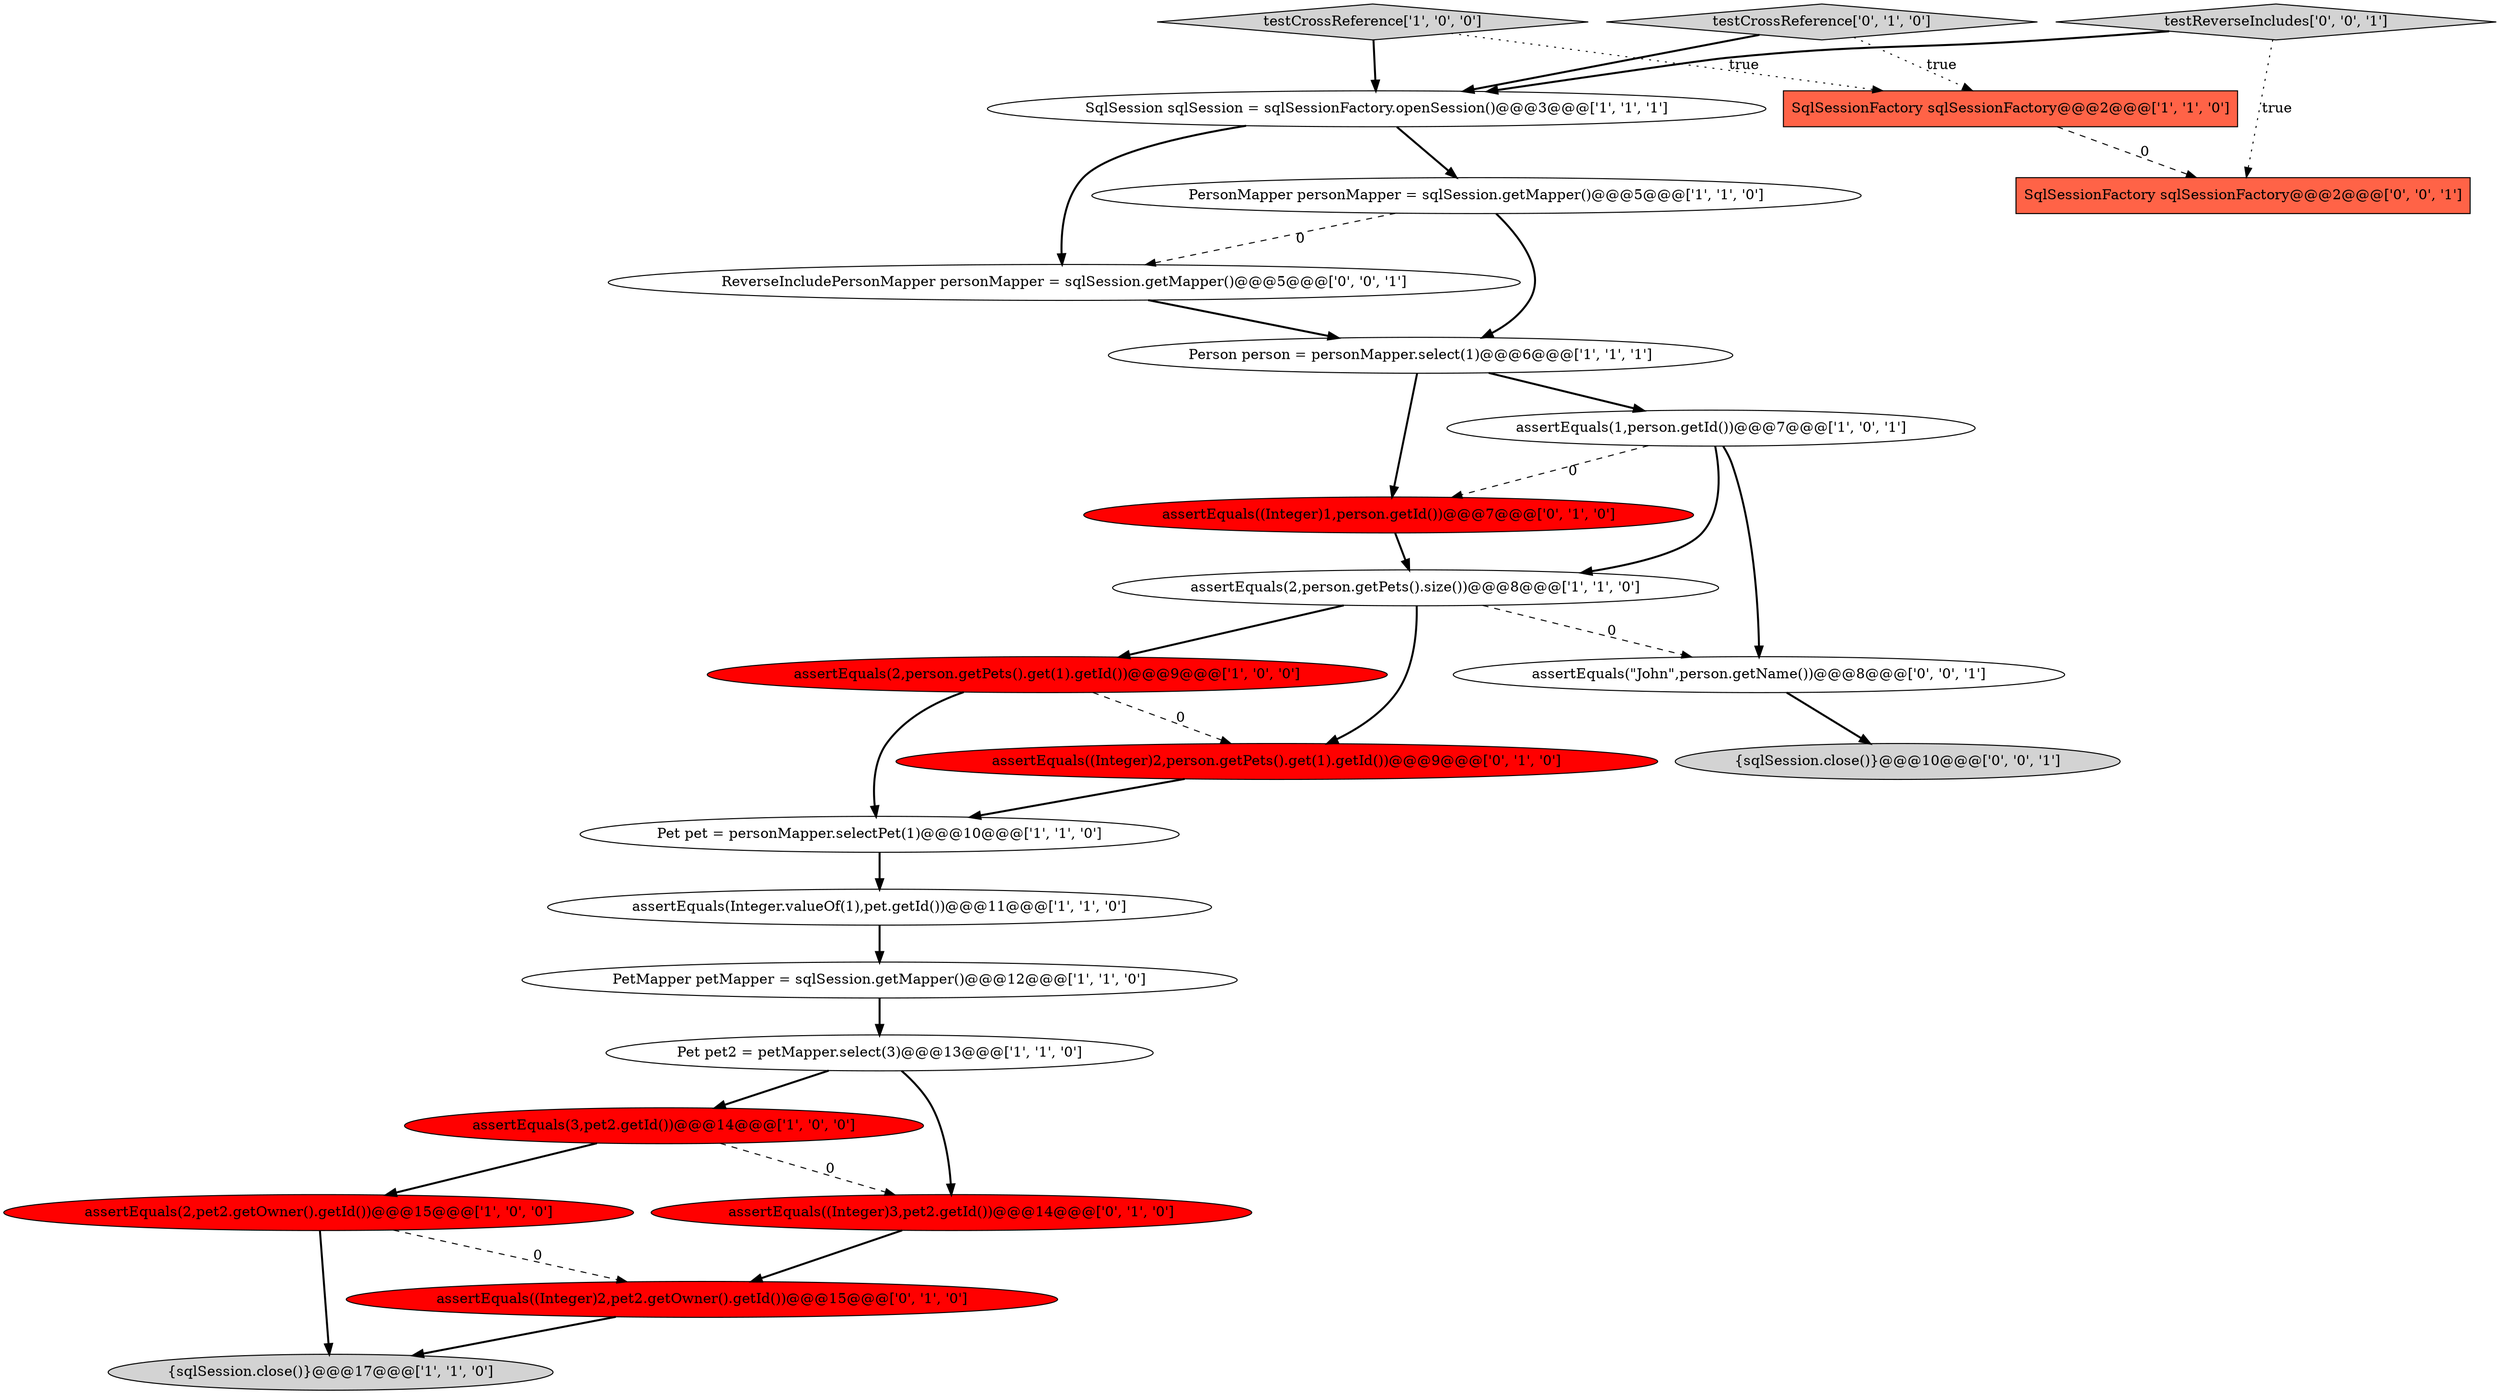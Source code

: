 digraph {
4 [style = filled, label = "assertEquals(2,person.getPets().size())@@@8@@@['1', '1', '0']", fillcolor = white, shape = ellipse image = "AAA0AAABBB1BBB"];
11 [style = filled, label = "assertEquals(2,person.getPets().get(1).getId())@@@9@@@['1', '0', '0']", fillcolor = red, shape = ellipse image = "AAA1AAABBB1BBB"];
16 [style = filled, label = "assertEquals((Integer)3,pet2.getId())@@@14@@@['0', '1', '0']", fillcolor = red, shape = ellipse image = "AAA1AAABBB2BBB"];
12 [style = filled, label = "testCrossReference['1', '0', '0']", fillcolor = lightgray, shape = diamond image = "AAA0AAABBB1BBB"];
7 [style = filled, label = "SqlSession sqlSession = sqlSessionFactory.openSession()@@@3@@@['1', '1', '1']", fillcolor = white, shape = ellipse image = "AAA0AAABBB1BBB"];
5 [style = filled, label = "PetMapper petMapper = sqlSession.getMapper()@@@12@@@['1', '1', '0']", fillcolor = white, shape = ellipse image = "AAA0AAABBB1BBB"];
15 [style = filled, label = "assertEquals((Integer)2,person.getPets().get(1).getId())@@@9@@@['0', '1', '0']", fillcolor = red, shape = ellipse image = "AAA1AAABBB2BBB"];
9 [style = filled, label = "assertEquals(Integer.valueOf(1),pet.getId())@@@11@@@['1', '1', '0']", fillcolor = white, shape = ellipse image = "AAA0AAABBB1BBB"];
6 [style = filled, label = "assertEquals(3,pet2.getId())@@@14@@@['1', '0', '0']", fillcolor = red, shape = ellipse image = "AAA1AAABBB1BBB"];
22 [style = filled, label = "{sqlSession.close()}@@@10@@@['0', '0', '1']", fillcolor = lightgray, shape = ellipse image = "AAA0AAABBB3BBB"];
17 [style = filled, label = "assertEquals((Integer)1,person.getId())@@@7@@@['0', '1', '0']", fillcolor = red, shape = ellipse image = "AAA1AAABBB2BBB"];
2 [style = filled, label = "Pet pet2 = petMapper.select(3)@@@13@@@['1', '1', '0']", fillcolor = white, shape = ellipse image = "AAA0AAABBB1BBB"];
0 [style = filled, label = "Pet pet = personMapper.selectPet(1)@@@10@@@['1', '1', '0']", fillcolor = white, shape = ellipse image = "AAA0AAABBB1BBB"];
3 [style = filled, label = "Person person = personMapper.select(1)@@@6@@@['1', '1', '1']", fillcolor = white, shape = ellipse image = "AAA0AAABBB1BBB"];
23 [style = filled, label = "assertEquals(\"John\",person.getName())@@@8@@@['0', '0', '1']", fillcolor = white, shape = ellipse image = "AAA0AAABBB3BBB"];
10 [style = filled, label = "assertEquals(2,pet2.getOwner().getId())@@@15@@@['1', '0', '0']", fillcolor = red, shape = ellipse image = "AAA1AAABBB1BBB"];
24 [style = filled, label = "ReverseIncludePersonMapper personMapper = sqlSession.getMapper()@@@5@@@['0', '0', '1']", fillcolor = white, shape = ellipse image = "AAA0AAABBB3BBB"];
14 [style = filled, label = "{sqlSession.close()}@@@17@@@['1', '1', '0']", fillcolor = lightgray, shape = ellipse image = "AAA0AAABBB1BBB"];
13 [style = filled, label = "SqlSessionFactory sqlSessionFactory@@@2@@@['1', '1', '0']", fillcolor = tomato, shape = box image = "AAA0AAABBB1BBB"];
19 [style = filled, label = "testCrossReference['0', '1', '0']", fillcolor = lightgray, shape = diamond image = "AAA0AAABBB2BBB"];
8 [style = filled, label = "assertEquals(1,person.getId())@@@7@@@['1', '0', '1']", fillcolor = white, shape = ellipse image = "AAA0AAABBB1BBB"];
20 [style = filled, label = "SqlSessionFactory sqlSessionFactory@@@2@@@['0', '0', '1']", fillcolor = tomato, shape = box image = "AAA0AAABBB3BBB"];
1 [style = filled, label = "PersonMapper personMapper = sqlSession.getMapper()@@@5@@@['1', '1', '0']", fillcolor = white, shape = ellipse image = "AAA0AAABBB1BBB"];
21 [style = filled, label = "testReverseIncludes['0', '0', '1']", fillcolor = lightgray, shape = diamond image = "AAA0AAABBB3BBB"];
18 [style = filled, label = "assertEquals((Integer)2,pet2.getOwner().getId())@@@15@@@['0', '1', '0']", fillcolor = red, shape = ellipse image = "AAA1AAABBB2BBB"];
0->9 [style = bold, label=""];
16->18 [style = bold, label=""];
7->1 [style = bold, label=""];
21->20 [style = dotted, label="true"];
8->23 [style = bold, label=""];
10->14 [style = bold, label=""];
11->15 [style = dashed, label="0"];
2->6 [style = bold, label=""];
13->20 [style = dashed, label="0"];
4->15 [style = bold, label=""];
1->3 [style = bold, label=""];
19->13 [style = dotted, label="true"];
12->7 [style = bold, label=""];
5->2 [style = bold, label=""];
7->24 [style = bold, label=""];
11->0 [style = bold, label=""];
12->13 [style = dotted, label="true"];
23->22 [style = bold, label=""];
6->16 [style = dashed, label="0"];
1->24 [style = dashed, label="0"];
3->8 [style = bold, label=""];
15->0 [style = bold, label=""];
6->10 [style = bold, label=""];
9->5 [style = bold, label=""];
21->7 [style = bold, label=""];
3->17 [style = bold, label=""];
8->17 [style = dashed, label="0"];
8->4 [style = bold, label=""];
4->11 [style = bold, label=""];
4->23 [style = dashed, label="0"];
19->7 [style = bold, label=""];
18->14 [style = bold, label=""];
24->3 [style = bold, label=""];
17->4 [style = bold, label=""];
10->18 [style = dashed, label="0"];
2->16 [style = bold, label=""];
}
